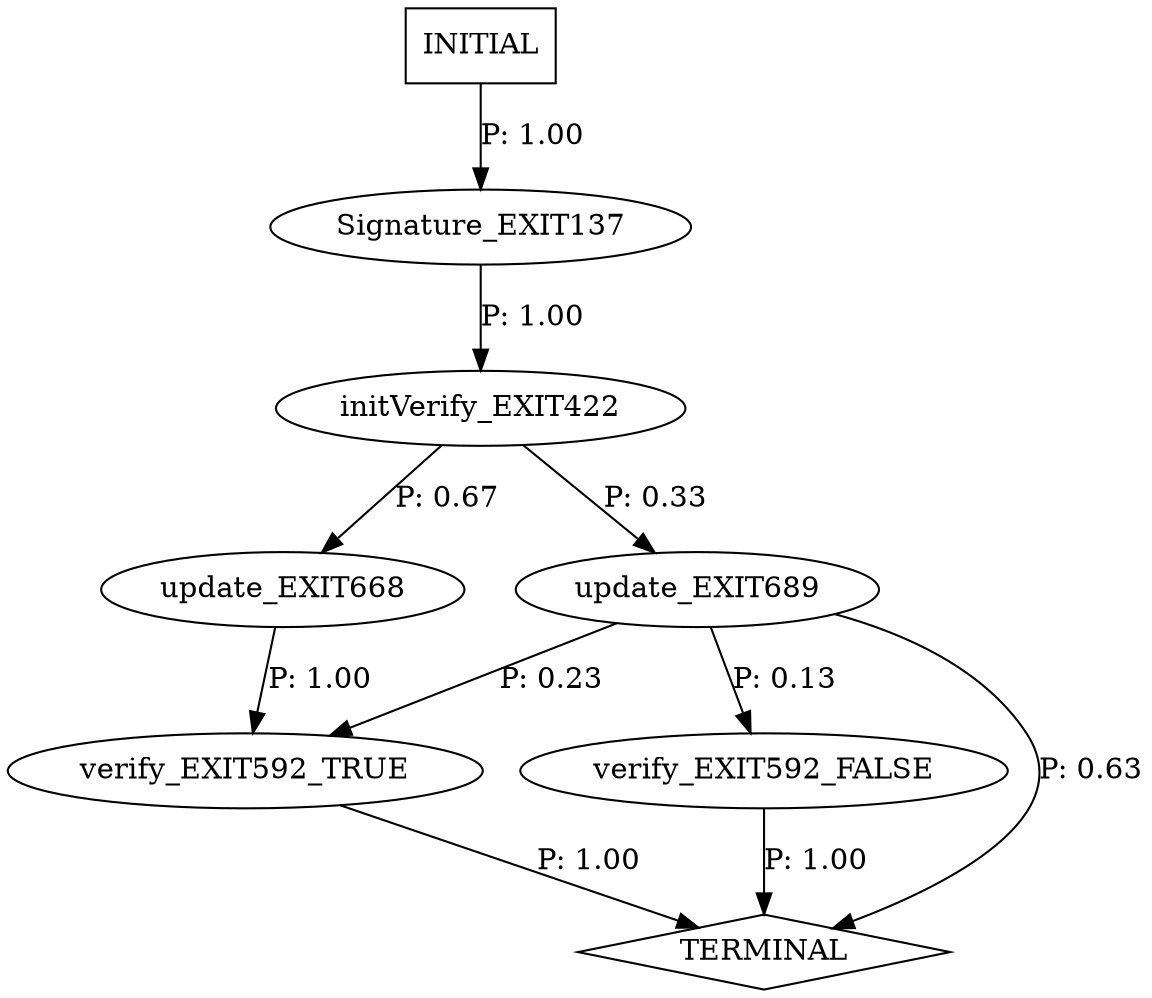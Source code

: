 digraph G {
	0	 [label=Signature_EXIT137];
	1	 [label=initVerify_EXIT422];
	0 -> 1	 [label="P: 1.00"];
	2	 [label=update_EXIT668];
	1 -> 2	 [label="P: 0.67"];
	3	 [label=update_EXIT689];
	1 -> 3	 [label="P: 0.33"];
	5	 [label=verify_EXIT592_TRUE];
	2 -> 5	 [label="P: 1.00"];
	4	 [label=verify_EXIT592_FALSE];
	3 -> 4	 [label="P: 0.13"];
	3 -> 5	 [label="P: 0.23"];
	6	 [label=TERMINAL,
		shape=diamond];
	3 -> 6	 [label="P: 0.63"];
	4 -> 6	 [label="P: 1.00"];
	5 -> 6	 [label="P: 1.00"];
	7	 [label=INITIAL,
		shape=box];
	7 -> 0	 [label="P: 1.00"];
}
